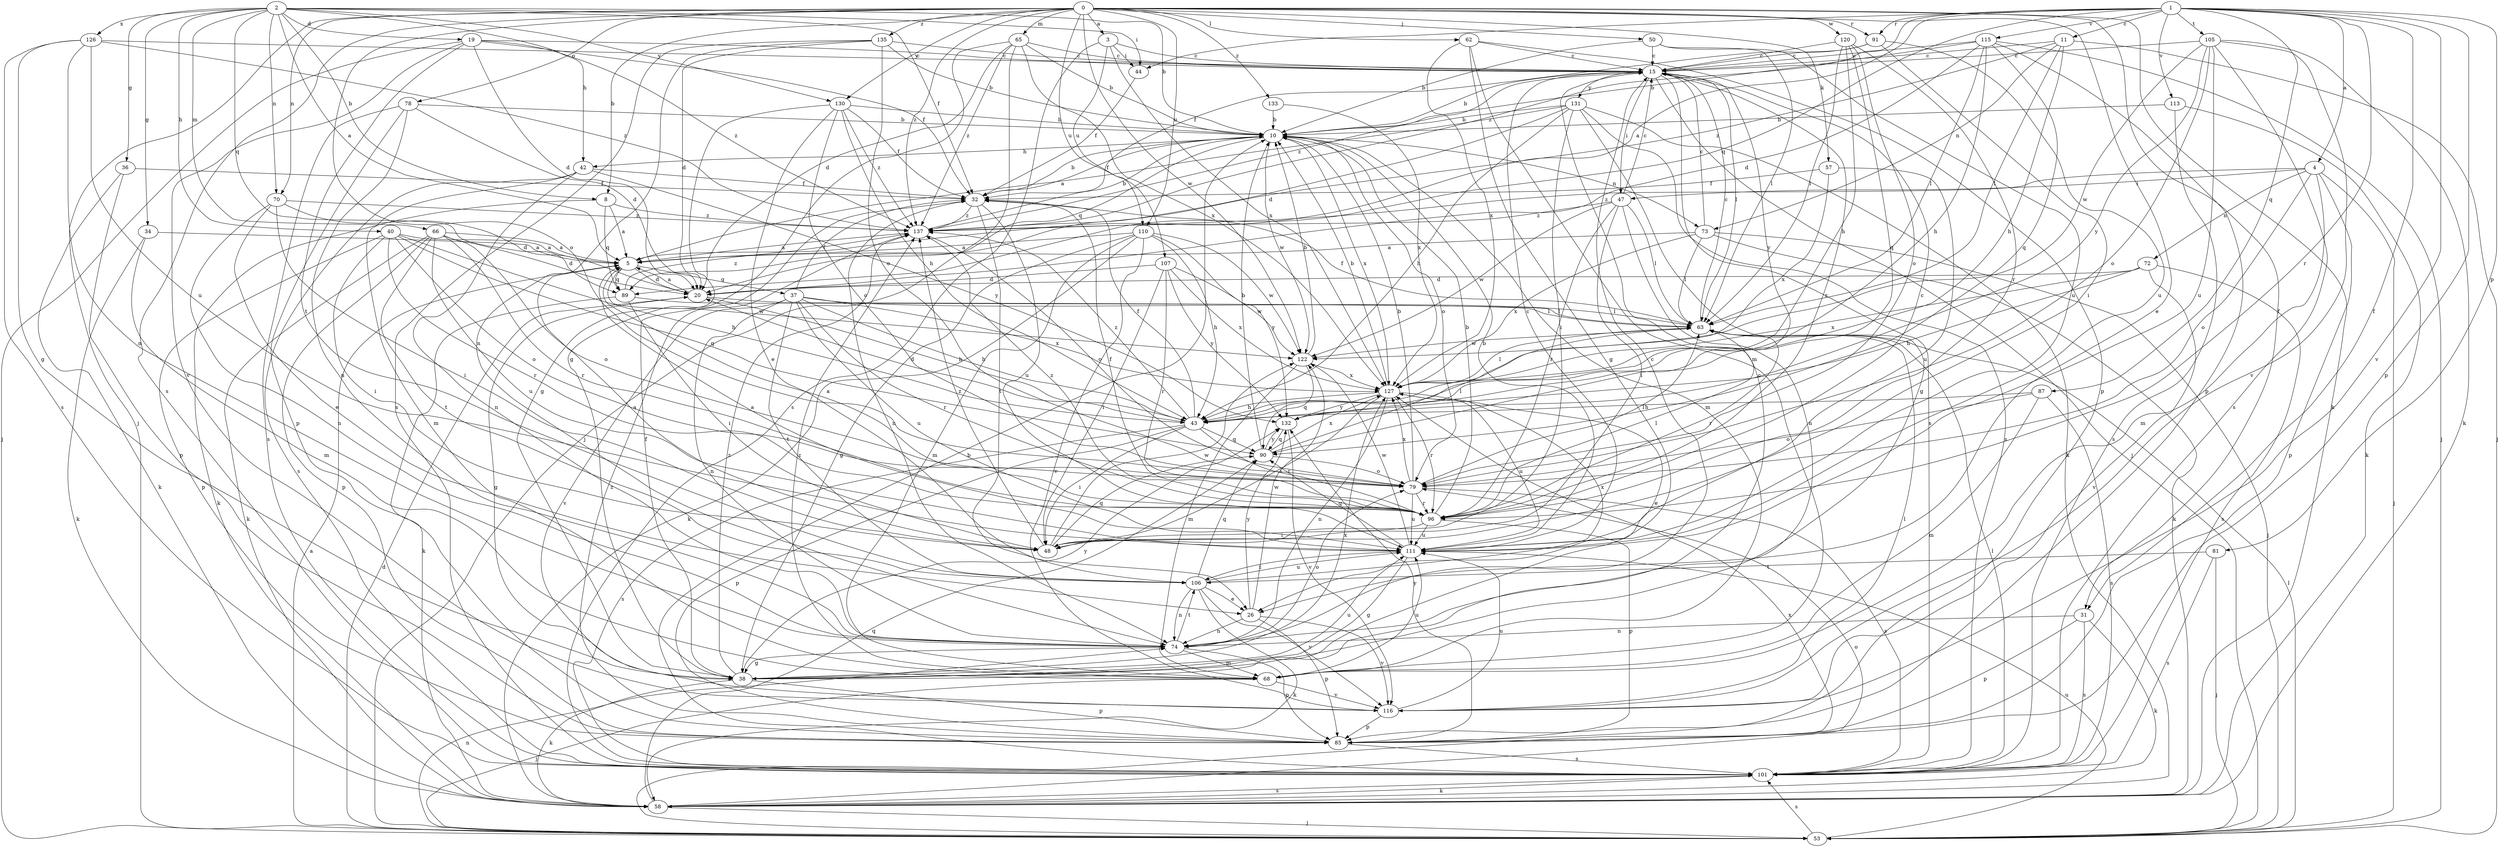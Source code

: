 strict digraph  {
0;
1;
2;
3;
4;
5;
8;
10;
11;
15;
19;
20;
26;
31;
32;
34;
36;
37;
38;
40;
42;
43;
44;
47;
48;
50;
53;
57;
58;
62;
63;
65;
66;
68;
70;
72;
73;
74;
78;
79;
81;
85;
87;
89;
90;
91;
96;
101;
105;
106;
107;
110;
111;
113;
115;
116;
120;
122;
126;
127;
130;
131;
132;
133;
135;
137;
0 -> 3  [label=a];
0 -> 8  [label=b];
0 -> 26  [label=e];
0 -> 31  [label=f];
0 -> 50  [label=j];
0 -> 53  [label=j];
0 -> 57  [label=k];
0 -> 58  [label=k];
0 -> 62  [label=l];
0 -> 65  [label=m];
0 -> 70  [label=n];
0 -> 78  [label=o];
0 -> 79  [label=o];
0 -> 91  [label=r];
0 -> 101  [label=s];
0 -> 107  [label=u];
0 -> 110  [label=u];
0 -> 120  [label=w];
0 -> 122  [label=w];
0 -> 130  [label=y];
0 -> 133  [label=z];
0 -> 135  [label=z];
0 -> 137  [label=z];
1 -> 4  [label=a];
1 -> 5  [label=a];
1 -> 11  [label=c];
1 -> 31  [label=f];
1 -> 44  [label=i];
1 -> 81  [label=p];
1 -> 85  [label=p];
1 -> 87  [label=q];
1 -> 89  [label=q];
1 -> 91  [label=r];
1 -> 96  [label=r];
1 -> 105  [label=t];
1 -> 113  [label=v];
1 -> 115  [label=v];
1 -> 116  [label=v];
1 -> 137  [label=z];
2 -> 5  [label=a];
2 -> 8  [label=b];
2 -> 10  [label=b];
2 -> 19  [label=d];
2 -> 32  [label=f];
2 -> 34  [label=g];
2 -> 36  [label=g];
2 -> 40  [label=h];
2 -> 42  [label=h];
2 -> 44  [label=i];
2 -> 66  [label=m];
2 -> 70  [label=n];
2 -> 89  [label=q];
2 -> 126  [label=x];
2 -> 130  [label=y];
3 -> 15  [label=c];
3 -> 44  [label=i];
3 -> 101  [label=s];
3 -> 110  [label=u];
3 -> 127  [label=x];
4 -> 47  [label=i];
4 -> 53  [label=j];
4 -> 68  [label=m];
4 -> 72  [label=n];
4 -> 79  [label=o];
4 -> 85  [label=p];
4 -> 137  [label=z];
5 -> 20  [label=d];
5 -> 37  [label=g];
5 -> 89  [label=q];
5 -> 122  [label=w];
8 -> 5  [label=a];
8 -> 58  [label=k];
8 -> 89  [label=q];
8 -> 137  [label=z];
10 -> 32  [label=f];
10 -> 42  [label=h];
10 -> 68  [label=m];
10 -> 73  [label=n];
10 -> 79  [label=o];
10 -> 89  [label=q];
10 -> 122  [label=w];
10 -> 127  [label=x];
11 -> 15  [label=c];
11 -> 43  [label=h];
11 -> 53  [label=j];
11 -> 63  [label=l];
11 -> 73  [label=n];
11 -> 137  [label=z];
15 -> 10  [label=b];
15 -> 47  [label=i];
15 -> 53  [label=j];
15 -> 63  [label=l];
15 -> 96  [label=r];
15 -> 101  [label=s];
15 -> 131  [label=y];
15 -> 132  [label=y];
15 -> 137  [label=z];
19 -> 15  [label=c];
19 -> 20  [label=d];
19 -> 32  [label=f];
19 -> 53  [label=j];
19 -> 106  [label=t];
19 -> 116  [label=v];
19 -> 137  [label=z];
20 -> 5  [label=a];
20 -> 38  [label=g];
20 -> 43  [label=h];
20 -> 63  [label=l];
26 -> 74  [label=n];
26 -> 85  [label=p];
26 -> 116  [label=v];
26 -> 122  [label=w];
26 -> 132  [label=y];
31 -> 58  [label=k];
31 -> 74  [label=n];
31 -> 85  [label=p];
31 -> 101  [label=s];
32 -> 10  [label=b];
32 -> 74  [label=n];
32 -> 106  [label=t];
32 -> 111  [label=u];
32 -> 137  [label=z];
34 -> 5  [label=a];
34 -> 58  [label=k];
34 -> 68  [label=m];
36 -> 32  [label=f];
36 -> 58  [label=k];
36 -> 85  [label=p];
37 -> 32  [label=f];
37 -> 43  [label=h];
37 -> 63  [label=l];
37 -> 74  [label=n];
37 -> 96  [label=r];
37 -> 106  [label=t];
37 -> 111  [label=u];
37 -> 116  [label=v];
37 -> 127  [label=x];
38 -> 15  [label=c];
38 -> 32  [label=f];
38 -> 58  [label=k];
38 -> 85  [label=p];
38 -> 111  [label=u];
38 -> 127  [label=x];
38 -> 132  [label=y];
38 -> 137  [label=z];
40 -> 5  [label=a];
40 -> 43  [label=h];
40 -> 48  [label=i];
40 -> 79  [label=o];
40 -> 85  [label=p];
40 -> 90  [label=q];
40 -> 96  [label=r];
42 -> 32  [label=f];
42 -> 68  [label=m];
42 -> 74  [label=n];
42 -> 101  [label=s];
42 -> 132  [label=y];
43 -> 20  [label=d];
43 -> 32  [label=f];
43 -> 48  [label=i];
43 -> 85  [label=p];
43 -> 90  [label=q];
43 -> 96  [label=r];
43 -> 101  [label=s];
43 -> 137  [label=z];
44 -> 32  [label=f];
47 -> 15  [label=c];
47 -> 48  [label=i];
47 -> 63  [label=l];
47 -> 74  [label=n];
47 -> 96  [label=r];
47 -> 122  [label=w];
47 -> 137  [label=z];
48 -> 5  [label=a];
48 -> 90  [label=q];
48 -> 122  [label=w];
48 -> 137  [label=z];
50 -> 10  [label=b];
50 -> 15  [label=c];
50 -> 63  [label=l];
50 -> 111  [label=u];
53 -> 5  [label=a];
53 -> 20  [label=d];
53 -> 63  [label=l];
53 -> 74  [label=n];
53 -> 101  [label=s];
53 -> 111  [label=u];
53 -> 127  [label=x];
57 -> 32  [label=f];
57 -> 111  [label=u];
57 -> 127  [label=x];
58 -> 53  [label=j];
58 -> 79  [label=o];
58 -> 90  [label=q];
58 -> 101  [label=s];
62 -> 15  [label=c];
62 -> 38  [label=g];
62 -> 68  [label=m];
62 -> 85  [label=p];
62 -> 127  [label=x];
63 -> 15  [label=c];
63 -> 32  [label=f];
63 -> 96  [label=r];
63 -> 122  [label=w];
65 -> 10  [label=b];
65 -> 15  [label=c];
65 -> 20  [label=d];
65 -> 38  [label=g];
65 -> 53  [label=j];
65 -> 127  [label=x];
65 -> 137  [label=z];
66 -> 5  [label=a];
66 -> 20  [label=d];
66 -> 58  [label=k];
66 -> 79  [label=o];
66 -> 85  [label=p];
66 -> 96  [label=r];
66 -> 106  [label=t];
66 -> 111  [label=u];
68 -> 53  [label=j];
68 -> 111  [label=u];
68 -> 116  [label=v];
68 -> 137  [label=z];
70 -> 20  [label=d];
70 -> 26  [label=e];
70 -> 48  [label=i];
70 -> 74  [label=n];
70 -> 137  [label=z];
72 -> 20  [label=d];
72 -> 43  [label=h];
72 -> 101  [label=s];
72 -> 116  [label=v];
72 -> 127  [label=x];
73 -> 5  [label=a];
73 -> 15  [label=c];
73 -> 53  [label=j];
73 -> 58  [label=k];
73 -> 63  [label=l];
73 -> 127  [label=x];
74 -> 15  [label=c];
74 -> 38  [label=g];
74 -> 68  [label=m];
74 -> 79  [label=o];
74 -> 85  [label=p];
74 -> 106  [label=t];
78 -> 10  [label=b];
78 -> 20  [label=d];
78 -> 74  [label=n];
78 -> 85  [label=p];
78 -> 101  [label=s];
79 -> 10  [label=b];
79 -> 63  [label=l];
79 -> 96  [label=r];
79 -> 101  [label=s];
79 -> 111  [label=u];
79 -> 127  [label=x];
81 -> 53  [label=j];
81 -> 101  [label=s];
81 -> 106  [label=t];
85 -> 101  [label=s];
85 -> 132  [label=y];
85 -> 137  [label=z];
87 -> 43  [label=h];
87 -> 68  [label=m];
87 -> 79  [label=o];
87 -> 101  [label=s];
89 -> 48  [label=i];
89 -> 58  [label=k];
89 -> 63  [label=l];
89 -> 137  [label=z];
90 -> 10  [label=b];
90 -> 63  [label=l];
90 -> 79  [label=o];
90 -> 127  [label=x];
90 -> 132  [label=y];
91 -> 15  [label=c];
91 -> 32  [label=f];
91 -> 48  [label=i];
91 -> 111  [label=u];
96 -> 5  [label=a];
96 -> 10  [label=b];
96 -> 15  [label=c];
96 -> 32  [label=f];
96 -> 48  [label=i];
96 -> 63  [label=l];
96 -> 85  [label=p];
96 -> 111  [label=u];
96 -> 137  [label=z];
101 -> 10  [label=b];
101 -> 58  [label=k];
101 -> 63  [label=l];
105 -> 15  [label=c];
105 -> 58  [label=k];
105 -> 79  [label=o];
105 -> 101  [label=s];
105 -> 111  [label=u];
105 -> 116  [label=v];
105 -> 122  [label=w];
105 -> 132  [label=y];
106 -> 26  [label=e];
106 -> 58  [label=k];
106 -> 74  [label=n];
106 -> 90  [label=q];
106 -> 111  [label=u];
106 -> 116  [label=v];
106 -> 127  [label=x];
107 -> 20  [label=d];
107 -> 48  [label=i];
107 -> 96  [label=r];
107 -> 122  [label=w];
107 -> 127  [label=x];
107 -> 132  [label=y];
110 -> 5  [label=a];
110 -> 38  [label=g];
110 -> 43  [label=h];
110 -> 58  [label=k];
110 -> 68  [label=m];
110 -> 116  [label=v];
110 -> 122  [label=w];
110 -> 132  [label=y];
111 -> 5  [label=a];
111 -> 10  [label=b];
111 -> 15  [label=c];
111 -> 38  [label=g];
111 -> 90  [label=q];
111 -> 106  [label=t];
111 -> 122  [label=w];
113 -> 10  [label=b];
113 -> 58  [label=k];
113 -> 101  [label=s];
115 -> 10  [label=b];
115 -> 15  [label=c];
115 -> 20  [label=d];
115 -> 43  [label=h];
115 -> 53  [label=j];
115 -> 63  [label=l];
115 -> 85  [label=p];
115 -> 90  [label=q];
116 -> 63  [label=l];
116 -> 85  [label=p];
116 -> 111  [label=u];
120 -> 15  [label=c];
120 -> 43  [label=h];
120 -> 63  [label=l];
120 -> 79  [label=o];
120 -> 90  [label=q];
120 -> 96  [label=r];
122 -> 10  [label=b];
122 -> 68  [label=m];
122 -> 90  [label=q];
122 -> 127  [label=x];
126 -> 15  [label=c];
126 -> 38  [label=g];
126 -> 74  [label=n];
126 -> 101  [label=s];
126 -> 111  [label=u];
126 -> 137  [label=z];
127 -> 10  [label=b];
127 -> 26  [label=e];
127 -> 43  [label=h];
127 -> 48  [label=i];
127 -> 63  [label=l];
127 -> 74  [label=n];
127 -> 96  [label=r];
127 -> 111  [label=u];
127 -> 132  [label=y];
130 -> 10  [label=b];
130 -> 26  [label=e];
130 -> 32  [label=f];
130 -> 38  [label=g];
130 -> 43  [label=h];
130 -> 79  [label=o];
130 -> 137  [label=z];
131 -> 5  [label=a];
131 -> 10  [label=b];
131 -> 20  [label=d];
131 -> 38  [label=g];
131 -> 43  [label=h];
131 -> 48  [label=i];
131 -> 58  [label=k];
131 -> 101  [label=s];
132 -> 90  [label=q];
132 -> 116  [label=v];
133 -> 10  [label=b];
133 -> 127  [label=x];
135 -> 10  [label=b];
135 -> 15  [label=c];
135 -> 20  [label=d];
135 -> 74  [label=n];
135 -> 79  [label=o];
135 -> 101  [label=s];
137 -> 5  [label=a];
137 -> 10  [label=b];
137 -> 79  [label=o];
}
